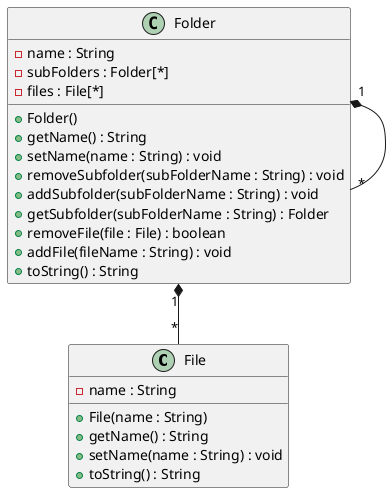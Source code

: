 @startuml
'https://plantuml.com/class-diagram

class File{
    - name : String

    + File(name : String)
    + getName() : String
    + setName(name : String) : void
    + toString() : String
}

class Folder{
    - name : String
    - subFolders : Folder[*]
    - files : File[*]

    + Folder()
    + getName() : String
    + setName(name : String) : void
    + removeSubfolder(subFolderName : String) : void
    + addSubfolder(subFolderName : String) : void
    + getSubfolder(subFolderName : String) : Folder
    + removeFile(file : File) : boolean
    + addFile(fileName : String) : void
    + toString() : String


}

Folder "1" *-- "*" File
Folder "1" *-- "*" Folder

@enduml